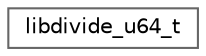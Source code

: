 digraph "Graphical Class Hierarchy"
{
 // LATEX_PDF_SIZE
  bgcolor="transparent";
  edge [fontname=Helvetica,fontsize=10,labelfontname=Helvetica,labelfontsize=10];
  node [fontname=Helvetica,fontsize=10,shape=box,height=0.2,width=0.4];
  rankdir="LR";
  Node0 [id="Node000000",label="libdivide_u64_t",height=0.2,width=0.4,color="grey40", fillcolor="white", style="filled",URL="$df/dc7/structlibdivide__u64__t.html",tooltip=" "];
}
